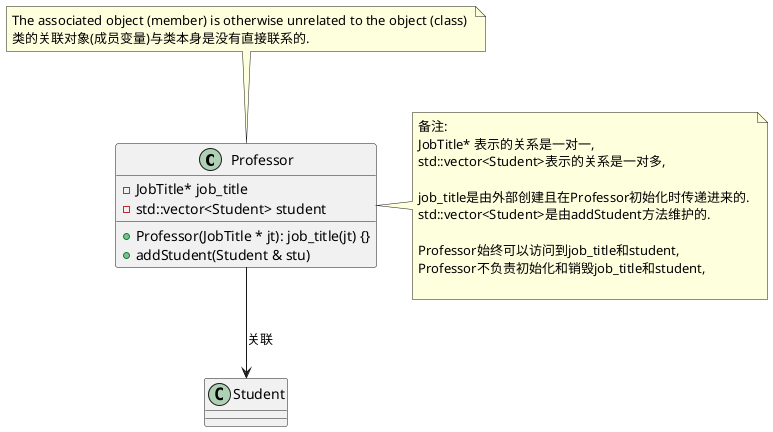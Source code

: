 @startuml "关联: 实线+箭头"

class Professor {
    - JobTitle* job_title
	- std::vector<Student> student

	+ Professor(JobTitle * jt): job_title(jt) {}
    + addStudent(Student & stu)
}
class Student {}

Professor --> Student: 关联

note "备注: \n\
JobTitle* 表示的关系是一对一, \n\
std::vector<Student>表示的关系是一对多, \n\n\
\
job_title是由外部创建且在Professor初始化时传递进来的. \n\
std::vector<Student>是由addStudent方法维护的. \n\n\
\
Professor始终可以访问到job_title和student, \n\
Professor不负责初始化和销毁job_title和student, \n\
" as n1

note "\
The associated object (member) is otherwise unrelated to the object (class) \n\
类的关联对象(成员变量)与类本身是没有直接联系的.\
" as n2

Professor .up. n2
Professor .right. n1

@enduml